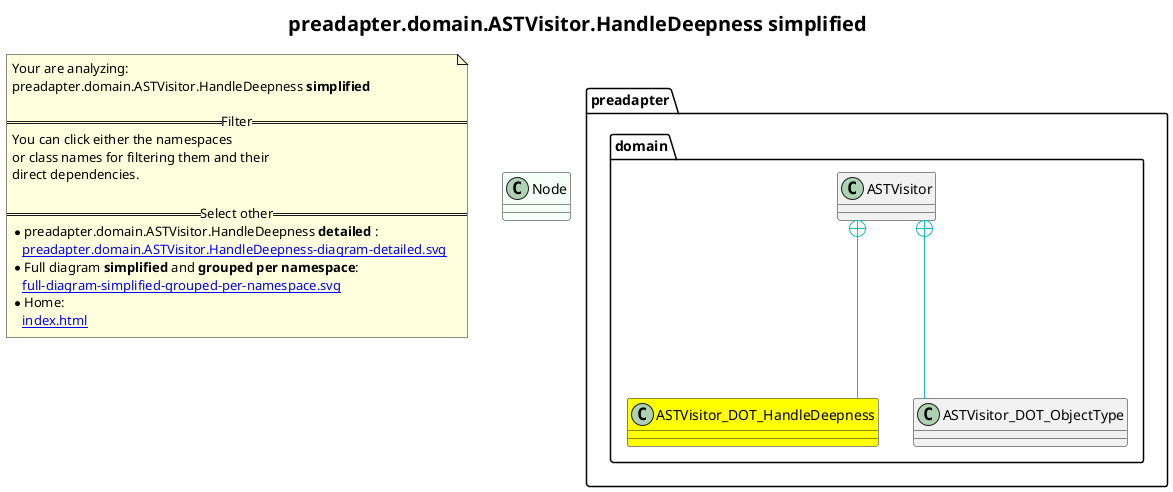 @startuml
skinparam linetype ortho
title <size:20>preadapter.domain.ASTVisitor.HandleDeepness **simplified** </size>
note "Your are analyzing:\npreadapter.domain.ASTVisitor.HandleDeepness **simplified** \n\n==Filter==\nYou can click either the namespaces \nor class names for filtering them and their\ndirect dependencies.\n\n==Select other==\n* preadapter.domain.ASTVisitor.HandleDeepness **detailed** :\n   [[preadapter.domain.ASTVisitor.HandleDeepness-diagram-detailed.svg]]\n* Full diagram **simplified** and **grouped per namespace**:\n   [[full-diagram-simplified-grouped-per-namespace.svg]]\n* Home:\n   [[index.html]]" as FloatingNote
class Node [[Node-diagram-simplified.svg]] #MintCream {
}
  class preadapter.domain.ASTVisitor_DOT_HandleDeepness [[preadapter.domain.ASTVisitor.HandleDeepness-diagram-simplified.svg]] #yellow {
  }
  class preadapter.domain.ASTVisitor_DOT_ObjectType [[preadapter.domain.ASTVisitor.ObjectType-diagram-simplified.svg]]  {
  }
  class preadapter.domain.ASTVisitor [[preadapter.domain.ASTVisitor-diagram-simplified.svg]]  {
  }
 ' *************************************** 
 ' *************************************** 
 ' *************************************** 
' Class relations extracted from namespace:
' 
' Class relations extracted from namespace:
' preadapter.domain
preadapter.domain.ASTVisitor.HandleDeepness .[#6060BB].> Node  : uses 
preadapter.domain.ASTVisitor.HandleDeepness .[#6060BB].> preadapter.domain.ASTVisitor_DOT_ObjectType  : uses 
preadapter.domain.ASTVisitor +-[#10BBBB]- preadapter.domain.ASTVisitor_DOT_ObjectType 
preadapter.domain.ASTVisitor +-[#10BBBB]- preadapter.domain.ASTVisitor_DOT_HandleDeepness 
@enduml